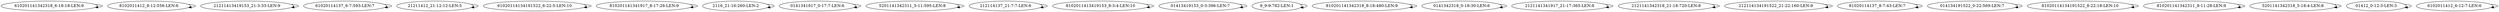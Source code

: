 digraph G {
    "610201141342318_6-18:18-LEN:9" -> "610201141342318_6-18:18-LEN:9";
    "8102011412_8-12:556-LEN:6" -> "8102011412_8-12:556-LEN:6";
    "21211413419153_21-3:33-LEN:9" -> "21211413419153_21-3:33-LEN:9";
    "61020114137_6-7:593-LEN:7" -> "61020114137_6-7:593-LEN:7";
    "21211412_21-12:12-LEN:5" -> "21211412_21-12:12-LEN:5";
    "61020114134191522_6-22:5-LEN:10" -> "61020114134191522_6-22:5-LEN:10";
    "810201141341917_8-17:26-LEN:9" -> "810201141341917_8-17:26-LEN:9";
    "2116_21-16:260-LEN:2" -> "2116_21-16:260-LEN:2";
    "0141341917_0-17:7-LEN:6" -> "0141341917_0-17:7-LEN:6";
    "5201141342311_5-11:595-LEN:8" -> "5201141342311_5-11:595-LEN:8";
    "212114137_21-7:7-LEN:6" -> "212114137_21-7:7-LEN:6";
    "8102011413419153_8-3:4-LEN:10" -> "8102011413419153_8-3:4-LEN:10";
    "01413419153_0-3:396-LEN:7" -> "01413419153_0-3:396-LEN:7";
    "9_9-9:782-LEN:1" -> "9_9-9:782-LEN:1";
    "810201141342318_8-18:480-LEN:9" -> "810201141342318_8-18:480-LEN:9";
    "0141342318_0-18:30-LEN:6" -> "0141342318_0-18:30-LEN:6";
    "2121141341917_21-17:365-LEN:8" -> "2121141341917_21-17:365-LEN:8";
    "2121141342318_21-18:720-LEN:8" -> "2121141342318_21-18:720-LEN:8";
    "212114134191522_21-22:160-LEN:9" -> "212114134191522_21-22:160-LEN:9";
    "81020114137_8-7:43-LEN:7" -> "81020114137_8-7:43-LEN:7";
    "014134191522_0-22:569-LEN:7" -> "014134191522_0-22:569-LEN:7";
    "81020114134191522_8-22:18-LEN:10" -> "81020114134191522_8-22:18-LEN:10";
    "810201141342311_8-11:28-LEN:9" -> "810201141342311_8-11:28-LEN:9";
    "5201141342318_5-18:4-LEN:8" -> "5201141342318_5-18:4-LEN:8";
    "01412_0-12:3-LEN:3" -> "01412_0-12:3-LEN:3";
    "6102011412_6-12:7-LEN:6" -> "6102011412_6-12:7-LEN:6";
}
